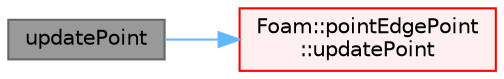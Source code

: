 digraph "updatePoint"
{
 // LATEX_PDF_SIZE
  bgcolor="transparent";
  edge [fontname=Helvetica,fontsize=10,labelfontname=Helvetica,labelfontsize=10];
  node [fontname=Helvetica,fontsize=10,shape=box,height=0.2,width=0.4];
  rankdir="LR";
  Node1 [id="Node000001",label="updatePoint",height=0.2,width=0.4,color="gray40", fillcolor="grey60", style="filled", fontcolor="black",tooltip=" "];
  Node1 -> Node2 [id="edge1_Node000001_Node000002",color="steelblue1",style="solid",tooltip=" "];
  Node2 [id="Node000002",label="Foam::pointEdgePoint\l::updatePoint",height=0.2,width=0.4,color="red", fillcolor="#FFF0F0", style="filled",URL="$classFoam_1_1pointEdgePoint.html#aa84e13914b3233775e5ea48fafcaf1d3",tooltip=" "];
}

